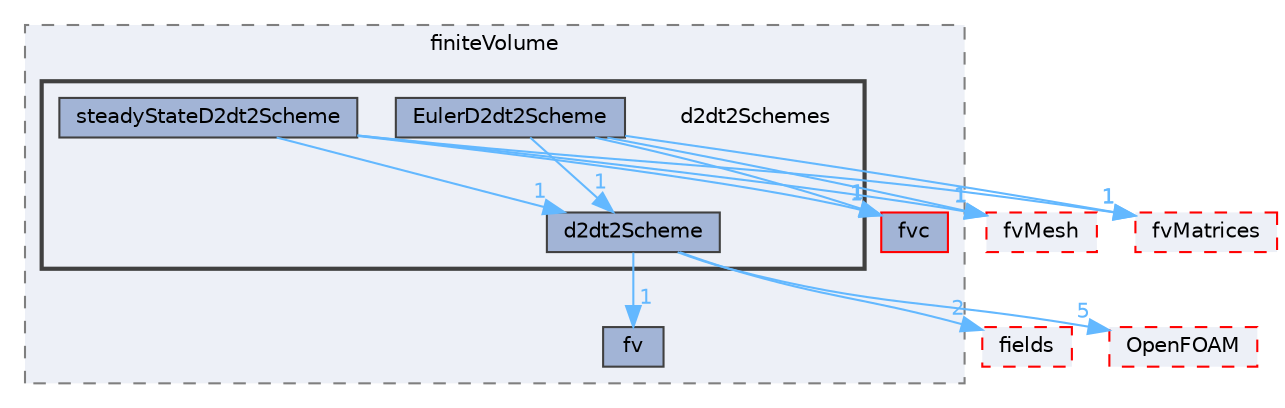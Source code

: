 digraph "src/finiteVolume/finiteVolume/d2dt2Schemes"
{
 // LATEX_PDF_SIZE
  bgcolor="transparent";
  edge [fontname=Helvetica,fontsize=10,labelfontname=Helvetica,labelfontsize=10];
  node [fontname=Helvetica,fontsize=10,shape=box,height=0.2,width=0.4];
  compound=true
  subgraph clusterdir_2ea871e4defbdbd60808750cae643c63 {
    graph [ bgcolor="#edf0f7", pencolor="grey50", label="finiteVolume", fontname=Helvetica,fontsize=10 style="filled,dashed", URL="dir_2ea871e4defbdbd60808750cae643c63.html",tooltip=""]
  dir_0096c9c8cdcbf8f4884c37173134f444 [label="fv", fillcolor="#a2b4d6", color="grey25", style="filled", URL="dir_0096c9c8cdcbf8f4884c37173134f444.html",tooltip=""];
  dir_f4030f3362933683136e1dae328f10c0 [label="fvc", fillcolor="#a2b4d6", color="red", style="filled", URL="dir_f4030f3362933683136e1dae328f10c0.html",tooltip=""];
  subgraph clusterdir_adc25defcf392e8d3a8e074b114e044e {
    graph [ bgcolor="#edf0f7", pencolor="grey25", label="", fontname=Helvetica,fontsize=10 style="filled,bold", URL="dir_adc25defcf392e8d3a8e074b114e044e.html",tooltip=""]
    dir_adc25defcf392e8d3a8e074b114e044e [shape=plaintext, label="d2dt2Schemes"];
  dir_566e44ee4378c14f6df0992d28404359 [label="d2dt2Scheme", fillcolor="#a2b4d6", color="grey25", style="filled", URL="dir_566e44ee4378c14f6df0992d28404359.html",tooltip=""];
  dir_c7b9dcdaa05801424390286b2232e9d9 [label="EulerD2dt2Scheme", fillcolor="#a2b4d6", color="grey25", style="filled", URL="dir_c7b9dcdaa05801424390286b2232e9d9.html",tooltip=""];
  dir_0c6de5378bc47834f18ba098609d6038 [label="steadyStateD2dt2Scheme", fillcolor="#a2b4d6", color="grey25", style="filled", URL="dir_0c6de5378bc47834f18ba098609d6038.html",tooltip=""];
  }
  }
  dir_25ab4a83a983f7bb7a38b7f63bb141b7 [label="fields", fillcolor="#edf0f7", color="red", style="filled,dashed", URL="dir_25ab4a83a983f7bb7a38b7f63bb141b7.html",tooltip=""];
  dir_c382fa095c9c33d8673c0dd60aaef275 [label="fvMesh", fillcolor="#edf0f7", color="red", style="filled,dashed", URL="dir_c382fa095c9c33d8673c0dd60aaef275.html",tooltip=""];
  dir_c5473ff19b20e6ec4dfe5c310b3778a8 [label="OpenFOAM", fillcolor="#edf0f7", color="red", style="filled,dashed", URL="dir_c5473ff19b20e6ec4dfe5c310b3778a8.html",tooltip=""];
  dir_5d57e3901430bcc99a7ddac11a899224 [label="fvMatrices", fillcolor="#edf0f7", color="red", style="filled,dashed", URL="dir_5d57e3901430bcc99a7ddac11a899224.html",tooltip=""];
  dir_566e44ee4378c14f6df0992d28404359->dir_0096c9c8cdcbf8f4884c37173134f444 [headlabel="1", labeldistance=1.5 headhref="dir_000803_001531.html" href="dir_000803_001531.html" color="steelblue1" fontcolor="steelblue1"];
  dir_566e44ee4378c14f6df0992d28404359->dir_25ab4a83a983f7bb7a38b7f63bb141b7 [headlabel="2", labeldistance=1.5 headhref="dir_000803_001332.html" href="dir_000803_001332.html" color="steelblue1" fontcolor="steelblue1"];
  dir_566e44ee4378c14f6df0992d28404359->dir_c5473ff19b20e6ec4dfe5c310b3778a8 [headlabel="5", labeldistance=1.5 headhref="dir_000803_002695.html" href="dir_000803_002695.html" color="steelblue1" fontcolor="steelblue1"];
  dir_c7b9dcdaa05801424390286b2232e9d9->dir_566e44ee4378c14f6df0992d28404359 [headlabel="1", labeldistance=1.5 headhref="dir_001187_000803.html" href="dir_001187_000803.html" color="steelblue1" fontcolor="steelblue1"];
  dir_c7b9dcdaa05801424390286b2232e9d9->dir_5d57e3901430bcc99a7ddac11a899224 [headlabel="1", labeldistance=1.5 headhref="dir_001187_001542.html" href="dir_001187_001542.html" color="steelblue1" fontcolor="steelblue1"];
  dir_c7b9dcdaa05801424390286b2232e9d9->dir_c382fa095c9c33d8673c0dd60aaef275 [headlabel="1", labeldistance=1.5 headhref="dir_001187_001544.html" href="dir_001187_001544.html" color="steelblue1" fontcolor="steelblue1"];
  dir_c7b9dcdaa05801424390286b2232e9d9->dir_f4030f3362933683136e1dae328f10c0 [headlabel="1", labeldistance=1.5 headhref="dir_001187_001534.html" href="dir_001187_001534.html" color="steelblue1" fontcolor="steelblue1"];
  dir_0c6de5378bc47834f18ba098609d6038->dir_566e44ee4378c14f6df0992d28404359 [headlabel="1", labeldistance=1.5 headhref="dir_003764_000803.html" href="dir_003764_000803.html" color="steelblue1" fontcolor="steelblue1"];
  dir_0c6de5378bc47834f18ba098609d6038->dir_5d57e3901430bcc99a7ddac11a899224 [headlabel="1", labeldistance=1.5 headhref="dir_003764_001542.html" href="dir_003764_001542.html" color="steelblue1" fontcolor="steelblue1"];
  dir_0c6de5378bc47834f18ba098609d6038->dir_c382fa095c9c33d8673c0dd60aaef275 [headlabel="1", labeldistance=1.5 headhref="dir_003764_001544.html" href="dir_003764_001544.html" color="steelblue1" fontcolor="steelblue1"];
  dir_0c6de5378bc47834f18ba098609d6038->dir_f4030f3362933683136e1dae328f10c0 [headlabel="1", labeldistance=1.5 headhref="dir_003764_001534.html" href="dir_003764_001534.html" color="steelblue1" fontcolor="steelblue1"];
}
